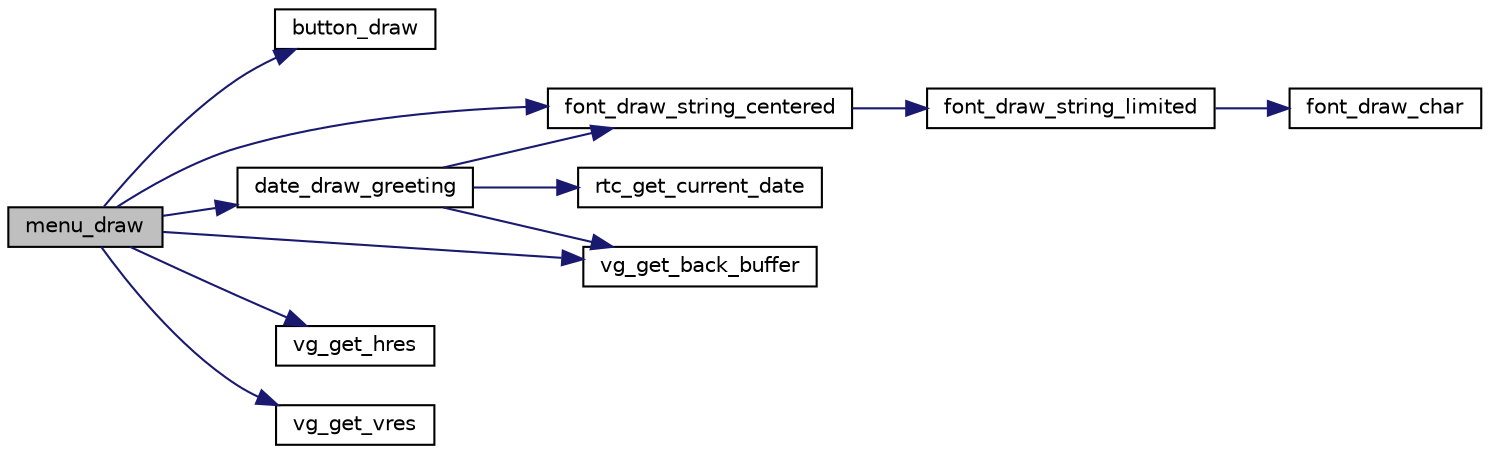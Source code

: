 digraph "menu_draw"
{
 // LATEX_PDF_SIZE
  edge [fontname="Helvetica",fontsize="10",labelfontname="Helvetica",labelfontsize="10"];
  node [fontname="Helvetica",fontsize="10",shape=record];
  rankdir="LR";
  Node1 [label="menu_draw",height=0.2,width=0.4,color="black", fillcolor="grey75", style="filled", fontcolor="black",tooltip="Draws the menu according to its state to the back buffer."];
  Node1 -> Node2 [color="midnightblue",fontsize="10",style="solid",fontname="Helvetica"];
  Node2 [label="button_draw",height=0.2,width=0.4,color="black", fillcolor="white", style="filled",URL="$group__button.html#ga5b499ecd345cc4ab20cb3194a01fc937",tooltip="Draws a given button to the given buffer."];
  Node1 -> Node3 [color="midnightblue",fontsize="10",style="solid",fontname="Helvetica"];
  Node3 [label="date_draw_greeting",height=0.2,width=0.4,color="black", fillcolor="white", style="filled",URL="$group__date.html#gaaf00425c1e5044b7a17bb4331de4ceb8",tooltip="Draws a greeting according to the current date to the given screen coordinates."];
  Node3 -> Node4 [color="midnightblue",fontsize="10",style="solid",fontname="Helvetica"];
  Node4 [label="font_draw_string_centered",height=0.2,width=0.4,color="black", fillcolor="white", style="filled",URL="$group__font.html#ga76f55190cabfad9be834e7f9b435441d",tooltip="Draws a substring of a string centered in the given coordinates in the given buffer."];
  Node4 -> Node5 [color="midnightblue",fontsize="10",style="solid",fontname="Helvetica"];
  Node5 [label="font_draw_string_limited",height=0.2,width=0.4,color="black", fillcolor="white", style="filled",URL="$group__font.html#ga9b434230690465196da266df4141511d",tooltip="Draws a substring of a string to the given coordinates in the given buffer."];
  Node5 -> Node6 [color="midnightblue",fontsize="10",style="solid",fontname="Helvetica"];
  Node6 [label="font_draw_char",height=0.2,width=0.4,color="black", fillcolor="white", style="filled",URL="$group__font.html#gaa049c74a42572fa8713f9d08ddf42fc1",tooltip="Draws a given char to the given coordinates in the given buffer."];
  Node3 -> Node7 [color="midnightblue",fontsize="10",style="solid",fontname="Helvetica"];
  Node7 [label="rtc_get_current_date",height=0.2,width=0.4,color="black", fillcolor="white", style="filled",URL="$group__rtc.html#gac608d19e8db3bcd96930b3e4441583ec",tooltip="Gets the current date from inside the rtc module."];
  Node3 -> Node8 [color="midnightblue",fontsize="10",style="solid",fontname="Helvetica"];
  Node8 [label="vg_get_back_buffer",height=0.2,width=0.4,color="black", fillcolor="white", style="filled",URL="$group__video__gr.html#gaecb0fe68de84fcbe553f77d62b37c69b",tooltip="Gets the back buffer."];
  Node1 -> Node4 [color="midnightblue",fontsize="10",style="solid",fontname="Helvetica"];
  Node1 -> Node8 [color="midnightblue",fontsize="10",style="solid",fontname="Helvetica"];
  Node1 -> Node9 [color="midnightblue",fontsize="10",style="solid",fontname="Helvetica"];
  Node9 [label="vg_get_hres",height=0.2,width=0.4,color="black", fillcolor="white", style="filled",URL="$group__video__gr.html#ga03e56e930917ca4f15ea488838d513a8",tooltip="Gets the horizontal resolution of the buffer."];
  Node1 -> Node10 [color="midnightblue",fontsize="10",style="solid",fontname="Helvetica"];
  Node10 [label="vg_get_vres",height=0.2,width=0.4,color="black", fillcolor="white", style="filled",URL="$group__video__gr.html#gafa08dcecf2adbe49d6a9c28b355c68d1",tooltip="Gets the vertical resolution of the buffer."];
}
